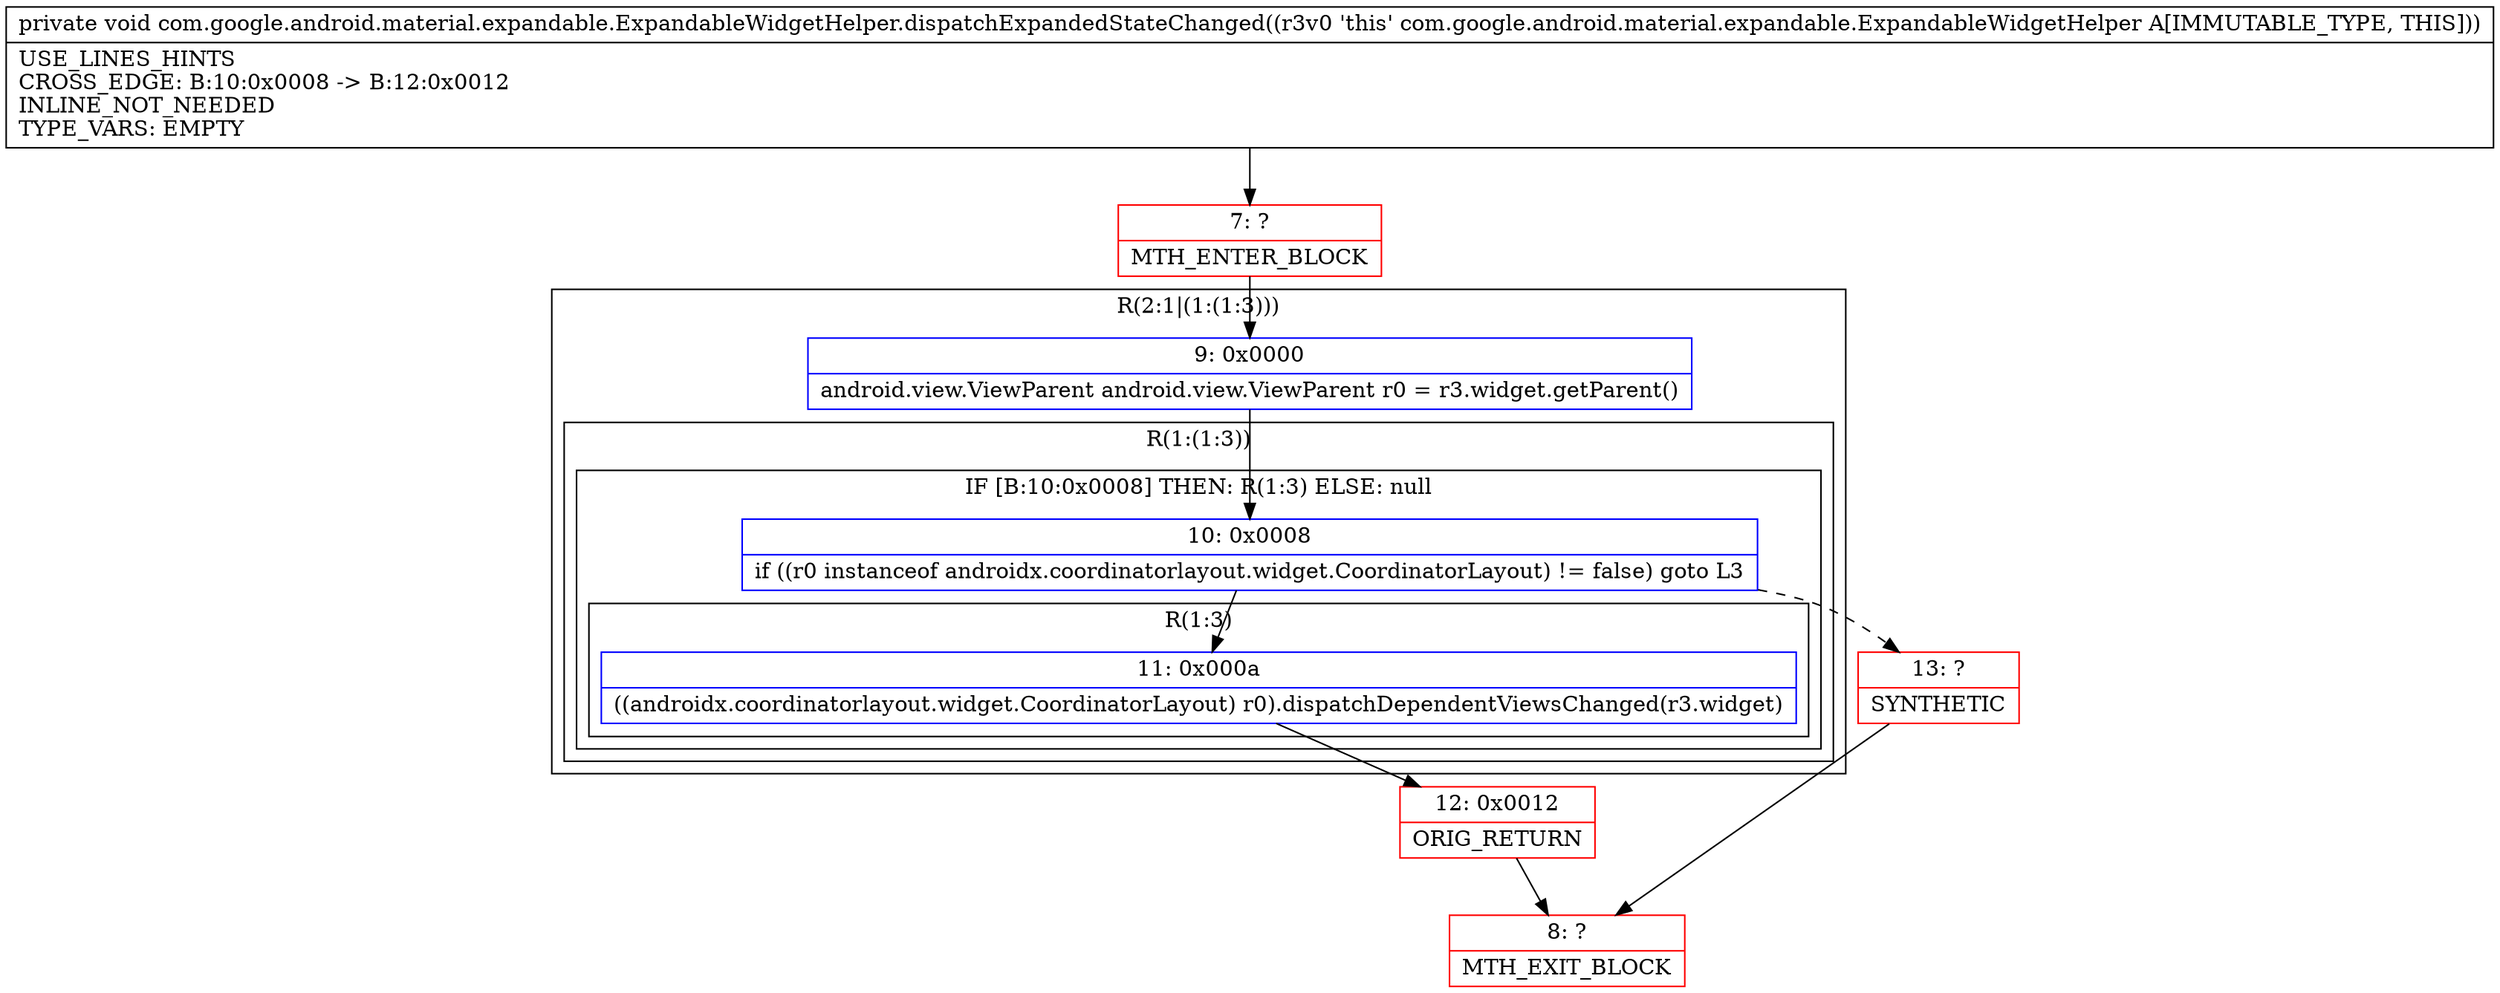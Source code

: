 digraph "CFG forcom.google.android.material.expandable.ExpandableWidgetHelper.dispatchExpandedStateChanged()V" {
subgraph cluster_Region_2117314039 {
label = "R(2:1|(1:(1:3)))";
node [shape=record,color=blue];
Node_9 [shape=record,label="{9\:\ 0x0000|android.view.ViewParent android.view.ViewParent r0 = r3.widget.getParent()\l}"];
subgraph cluster_Region_1906364690 {
label = "R(1:(1:3))";
node [shape=record,color=blue];
subgraph cluster_IfRegion_1841768127 {
label = "IF [B:10:0x0008] THEN: R(1:3) ELSE: null";
node [shape=record,color=blue];
Node_10 [shape=record,label="{10\:\ 0x0008|if ((r0 instanceof androidx.coordinatorlayout.widget.CoordinatorLayout) != false) goto L3\l}"];
subgraph cluster_Region_1871273732 {
label = "R(1:3)";
node [shape=record,color=blue];
Node_11 [shape=record,label="{11\:\ 0x000a|((androidx.coordinatorlayout.widget.CoordinatorLayout) r0).dispatchDependentViewsChanged(r3.widget)\l}"];
}
}
}
}
Node_7 [shape=record,color=red,label="{7\:\ ?|MTH_ENTER_BLOCK\l}"];
Node_12 [shape=record,color=red,label="{12\:\ 0x0012|ORIG_RETURN\l}"];
Node_8 [shape=record,color=red,label="{8\:\ ?|MTH_EXIT_BLOCK\l}"];
Node_13 [shape=record,color=red,label="{13\:\ ?|SYNTHETIC\l}"];
MethodNode[shape=record,label="{private void com.google.android.material.expandable.ExpandableWidgetHelper.dispatchExpandedStateChanged((r3v0 'this' com.google.android.material.expandable.ExpandableWidgetHelper A[IMMUTABLE_TYPE, THIS]))  | USE_LINES_HINTS\lCROSS_EDGE: B:10:0x0008 \-\> B:12:0x0012\lINLINE_NOT_NEEDED\lTYPE_VARS: EMPTY\l}"];
MethodNode -> Node_7;Node_9 -> Node_10;
Node_10 -> Node_11;
Node_10 -> Node_13[style=dashed];
Node_11 -> Node_12;
Node_7 -> Node_9;
Node_12 -> Node_8;
Node_13 -> Node_8;
}

